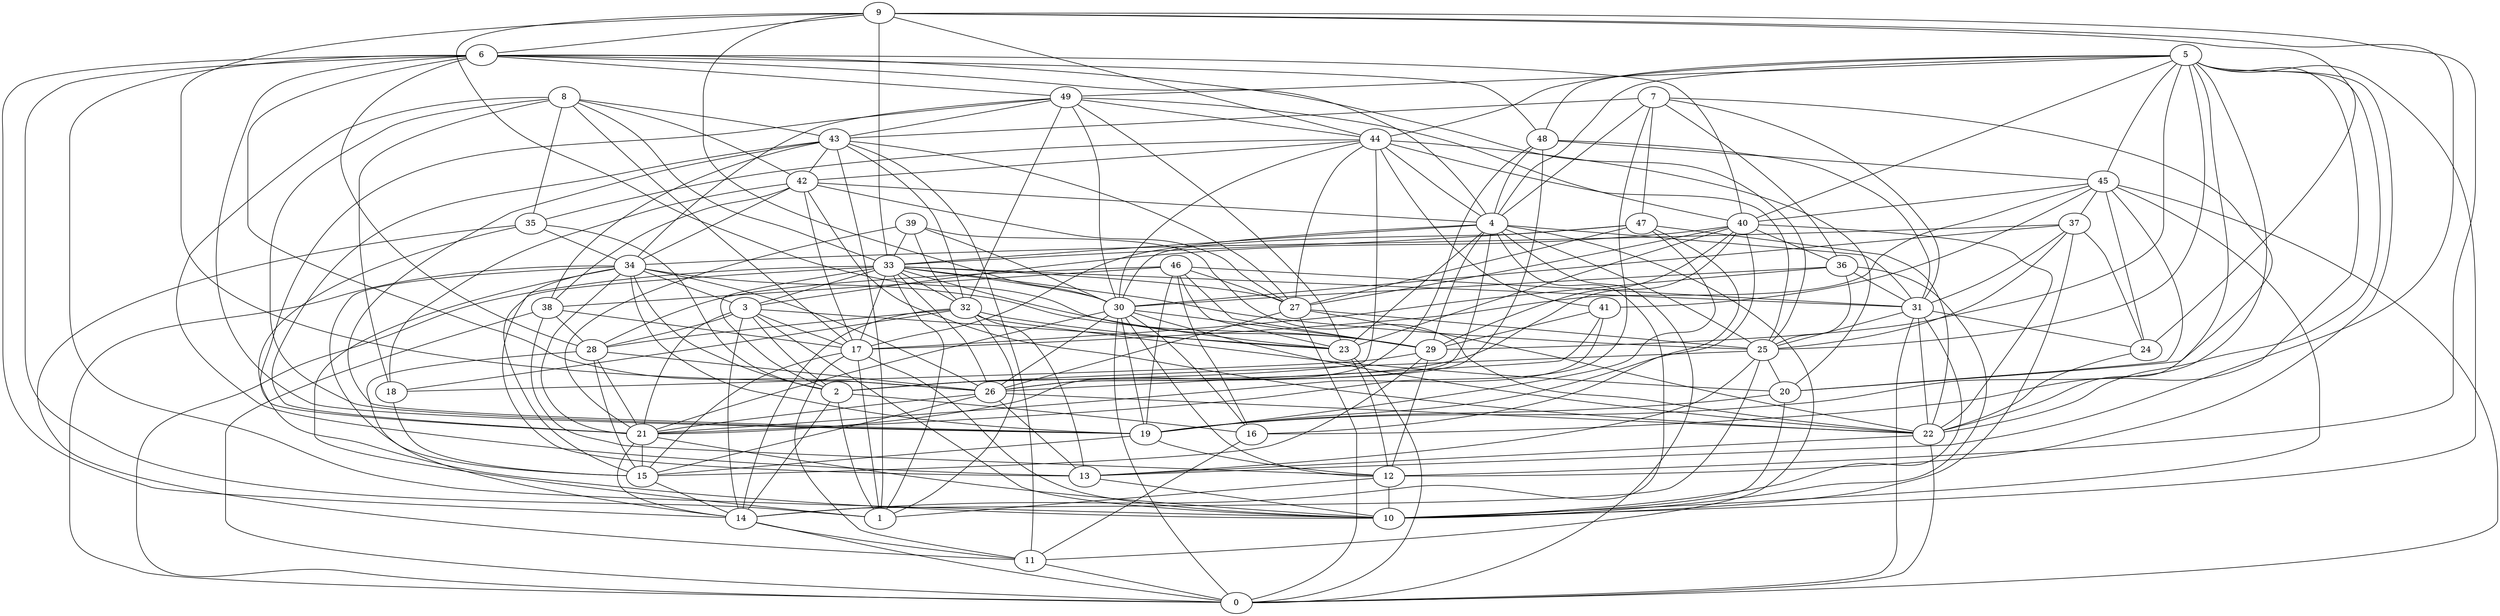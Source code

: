 digraph GG_graph {

subgraph G_graph {
edge [color = black]
"46" -> "38" [dir = none]
"46" -> "16" [dir = none]
"39" -> "32" [dir = none]
"39" -> "22" [dir = none]
"47" -> "16" [dir = none]
"47" -> "30" [dir = none]
"47" -> "27" [dir = none]
"7" -> "21" [dir = none]
"7" -> "22" [dir = none]
"13" -> "10" [dir = none]
"29" -> "18" [dir = none]
"29" -> "15" [dir = none]
"29" -> "12" [dir = none]
"34" -> "19" [dir = none]
"14" -> "11" [dir = none]
"14" -> "0" [dir = none]
"19" -> "12" [dir = none]
"20" -> "19" [dir = none]
"44" -> "30" [dir = none]
"44" -> "35" [dir = none]
"44" -> "41" [dir = none]
"44" -> "20" [dir = none]
"33" -> "1" [dir = none]
"33" -> "32" [dir = none]
"33" -> "2" [dir = none]
"33" -> "27" [dir = none]
"33" -> "31" [dir = none]
"33" -> "0" [dir = none]
"43" -> "19" [dir = none]
"43" -> "11" [dir = none]
"43" -> "38" [dir = none]
"4" -> "0" [dir = none]
"4" -> "26" [dir = none]
"4" -> "25" [dir = none]
"4" -> "23" [dir = none]
"9" -> "13" [dir = none]
"9" -> "30" [dir = none]
"9" -> "33" [dir = none]
"9" -> "26" [dir = none]
"9" -> "24" [dir = none]
"36" -> "10" [dir = none]
"36" -> "25" [dir = none]
"36" -> "17" [dir = none]
"36" -> "31" [dir = none]
"8" -> "13" [dir = none]
"8" -> "35" [dir = none]
"8" -> "18" [dir = none]
"8" -> "42" [dir = none]
"21" -> "15" [dir = none]
"37" -> "31" [dir = none]
"37" -> "24" [dir = none]
"37" -> "34" [dir = none]
"37" -> "25" [dir = none]
"32" -> "20" [dir = none]
"32" -> "1" [dir = none]
"26" -> "15" [dir = none]
"25" -> "2" [dir = none]
"25" -> "14" [dir = none]
"40" -> "23" [dir = none]
"40" -> "29" [dir = none]
"17" -> "1" [dir = none]
"3" -> "23" [dir = none]
"3" -> "21" [dir = none]
"3" -> "10" [dir = none]
"45" -> "17" [dir = none]
"45" -> "41" [dir = none]
"30" -> "16" [dir = none]
"30" -> "29" [dir = none]
"30" -> "22" [dir = none]
"30" -> "21" [dir = none]
"6" -> "14" [dir = none]
"6" -> "19" [dir = none]
"6" -> "4" [dir = none]
"6" -> "25" [dir = none]
"6" -> "1" [dir = none]
"6" -> "28" [dir = none]
"48" -> "45" [dir = none]
"5" -> "19" [dir = none]
"5" -> "40" [dir = none]
"5" -> "25" [dir = none]
"5" -> "48" [dir = none]
"49" -> "44" [dir = none]
"49" -> "34" [dir = none]
"49" -> "40" [dir = none]
"42" -> "18" [dir = none]
"42" -> "38" [dir = none]
"42" -> "34" [dir = none]
"42" -> "4" [dir = none]
"28" -> "21" [dir = none]
"28" -> "14" [dir = none]
"41" -> "21" [dir = none]
"27" -> "22" [dir = none]
"27" -> "26" [dir = none]
"27" -> "25" [dir = none]
"35" -> "34" [dir = none]
"35" -> "2" [dir = none]
"35" -> "10" [dir = none]
"35" -> "11" [dir = none]
"47" -> "19" [dir = none]
"34" -> "2" [dir = none]
"8" -> "33" [dir = none]
"6" -> "10" [dir = none]
"43" -> "42" [dir = none]
"39" -> "33" [dir = none]
"44" -> "2" [dir = none]
"49" -> "30" [dir = none]
"43" -> "27" [dir = none]
"30" -> "26" [dir = none]
"40" -> "22" [dir = none]
"12" -> "10" [dir = none]
"34" -> "29" [dir = none]
"48" -> "21" [dir = none]
"45" -> "24" [dir = none]
"9" -> "12" [dir = none]
"31" -> "10" [dir = none]
"2" -> "16" [dir = none]
"41" -> "29" [dir = none]
"46" -> "28" [dir = none]
"49" -> "43" [dir = none]
"33" -> "3" [dir = none]
"2" -> "1" [dir = none]
"46" -> "31" [dir = none]
"42" -> "17" [dir = none]
"5" -> "49" [dir = none]
"43" -> "21" [dir = none]
"37" -> "10" [dir = none]
"4" -> "33" [dir = none]
"2" -> "14" [dir = none]
"9" -> "44" [dir = none]
"19" -> "15" [dir = none]
"33" -> "26" [dir = none]
"6" -> "49" [dir = none]
"31" -> "25" [dir = none]
"7" -> "31" [dir = none]
"25" -> "20" [dir = none]
"20" -> "10" [dir = none]
"4" -> "29" [dir = none]
"5" -> "22" [dir = none]
"32" -> "28" [dir = none]
"45" -> "37" [dir = none]
"6" -> "40" [dir = none]
"5" -> "4" [dir = none]
"31" -> "0" [dir = none]
"43" -> "32" [dir = none]
"32" -> "14" [dir = none]
"17" -> "11" [dir = none]
"33" -> "30" [dir = none]
"48" -> "4" [dir = none]
"34" -> "1" [dir = none]
"41" -> "26" [dir = none]
"15" -> "14" [dir = none]
"26" -> "21" [dir = none]
"30" -> "0" [dir = none]
"46" -> "27" [dir = none]
"40" -> "27" [dir = none]
"44" -> "4" [dir = none]
"26" -> "22" [dir = none]
"17" -> "10" [dir = none]
"44" -> "25" [dir = none]
"3" -> "28" [dir = none]
"5" -> "45" [dir = none]
"32" -> "23" [dir = none]
"32" -> "18" [dir = none]
"3" -> "14" [dir = none]
"45" -> "40" [dir = none]
"44" -> "42" [dir = none]
"23" -> "12" [dir = none]
"45" -> "0" [dir = none]
"33" -> "15" [dir = none]
"17" -> "15" [dir = none]
"37" -> "30" [dir = none]
"22" -> "13" [dir = none]
"28" -> "15" [dir = none]
"7" -> "4" [dir = none]
"40" -> "36" [dir = none]
"6" -> "48" [dir = none]
"46" -> "23" [dir = none]
"5" -> "10" [dir = none]
"9" -> "29" [dir = none]
"25" -> "13" [dir = none]
"26" -> "13" [dir = none]
"8" -> "17" [dir = none]
"32" -> "13" [dir = none]
"39" -> "21" [dir = none]
"7" -> "43" [dir = none]
"44" -> "27" [dir = none]
"3" -> "17" [dir = none]
"21" -> "14" [dir = none]
"7" -> "47" [dir = none]
"21" -> "10" [dir = none]
"33" -> "23" [dir = none]
"34" -> "13" [dir = none]
"33" -> "25" [dir = none]
"3" -> "2" [dir = none]
"39" -> "30" [dir = none]
"34" -> "21" [dir = none]
"34" -> "26" [dir = none]
"46" -> "19" [dir = none]
"38" -> "17" [dir = none]
"49" -> "32" [dir = none]
"45" -> "20" [dir = none]
"11" -> "0" [dir = none]
"33" -> "17" [dir = none]
"48" -> "26" [dir = none]
"49" -> "23" [dir = none]
"5" -> "12" [dir = none]
"38" -> "28" [dir = none]
"48" -> "31" [dir = none]
"4" -> "17" [dir = none]
"40" -> "2" [dir = none]
"49" -> "21" [dir = none]
"30" -> "19" [dir = none]
"16" -> "11" [dir = none]
"6" -> "26" [dir = none]
"30" -> "12" [dir = none]
"28" -> "26" [dir = none]
"34" -> "0" [dir = none]
"43" -> "1" [dir = none]
"8" -> "43" [dir = none]
"47" -> "22" [dir = none]
"42" -> "27" [dir = none]
"24" -> "22" [dir = none]
"4" -> "14" [dir = none]
"27" -> "0" [dir = none]
"47" -> "33" [dir = none]
"45" -> "10" [dir = none]
"5" -> "20" [dir = none]
"18" -> "15" [dir = none]
"7" -> "36" [dir = none]
"5" -> "29" [dir = none]
"23" -> "0" [dir = none]
"38" -> "0" [dir = none]
"9" -> "6" [dir = none]
"4" -> "11" [dir = none]
"46" -> "29" [dir = none]
"42" -> "22" [dir = none]
"36" -> "30" [dir = none]
"34" -> "15" [dir = none]
"4" -> "31" [dir = none]
"12" -> "1" [dir = none]
"31" -> "24" [dir = none]
"5" -> "16" [dir = none]
"40" -> "3" [dir = none]
"22" -> "0" [dir = none]
"34" -> "3" [dir = none]
"38" -> "12" [dir = none]
"31" -> "22" [dir = none]
"8" -> "19" [dir = none]
"5" -> "44" [dir = none]
"40" -> "19" [dir = none]
}

}
